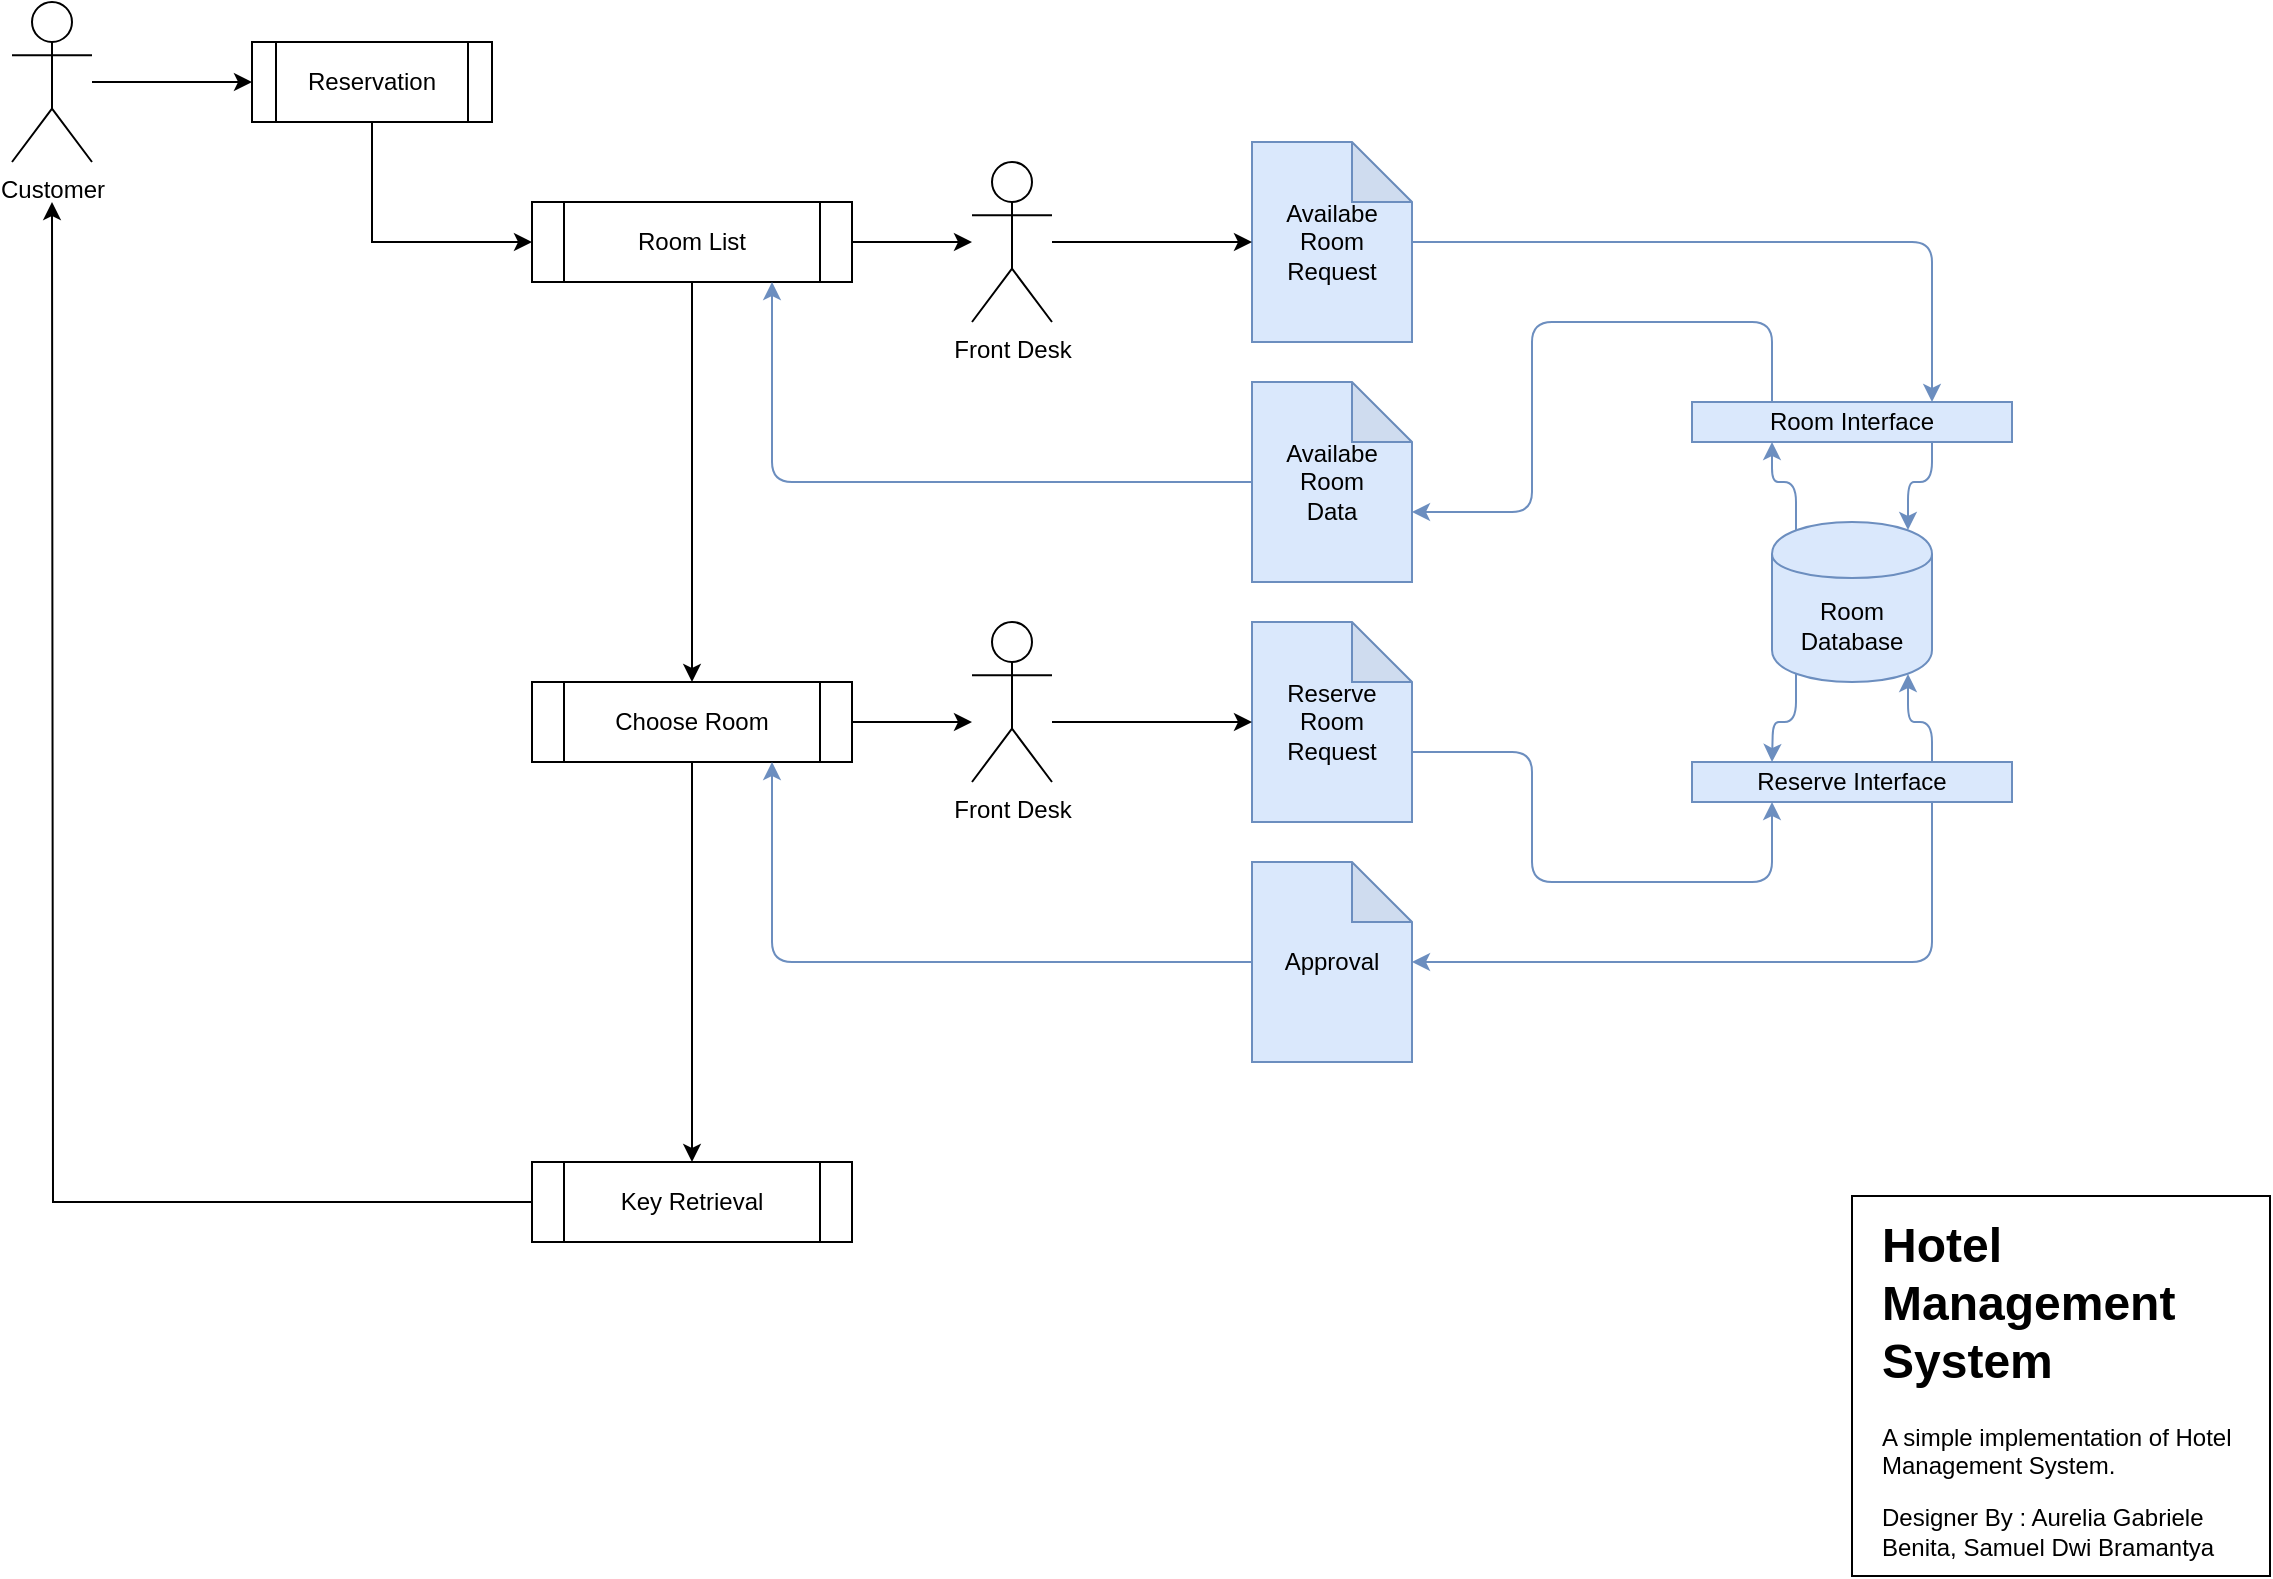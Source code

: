 <mxfile version="10.6.0" type="github"><diagram id="jy1NeAn_xUHHV-8wkCb6" name="Page-1"><mxGraphModel dx="1394" dy="906" grid="1" gridSize="10" guides="1" tooltips="1" connect="1" arrows="1" fold="1" page="1" pageScale="1" pageWidth="1169" pageHeight="827" math="0" shadow="0"><root><mxCell id="0"/><mxCell id="1" parent="0"/><mxCell id="vrOVGyuiTgQDW-pRXS24-6" value="" style="group" vertex="1" connectable="0" parent="1"><mxGeometry x="960" y="637" width="209" height="190" as="geometry"/></mxCell><mxCell id="vrOVGyuiTgQDW-pRXS24-5" value="" style="group;shadow=0;" vertex="1" connectable="0" parent="vrOVGyuiTgQDW-pRXS24-6"><mxGeometry width="209" height="190" as="geometry"/></mxCell><mxCell id="vrOVGyuiTgQDW-pRXS24-4" value="" style="rounded=0;whiteSpace=wrap;html=1;" vertex="1" parent="vrOVGyuiTgQDW-pRXS24-5"><mxGeometry width="209" height="190" as="geometry"/></mxCell><mxCell id="vrOVGyuiTgQDW-pRXS24-1" value="&lt;h1&gt;Hotel Management System &lt;br&gt;&lt;/h1&gt;&lt;p&gt;A simple implementation of Hotel Management System.&lt;/p&gt;&lt;p&gt;Designer By : Aurelia Gabriele Benita, Samuel Dwi Bramantya&lt;br&gt;&lt;/p&gt;" style="text;html=1;strokeColor=none;fillColor=none;spacing=5;spacingTop=-20;whiteSpace=wrap;overflow=hidden;rounded=0;perimeterSpacing=0;" vertex="1" parent="vrOVGyuiTgQDW-pRXS24-5"><mxGeometry x="9.5" y="5" width="190" height="180" as="geometry"/></mxCell><mxCell id="vrOVGyuiTgQDW-pRXS24-7" value="Customer" style="shape=umlActor;verticalLabelPosition=bottom;labelBackgroundColor=#ffffff;verticalAlign=top;html=1;outlineConnect=0;shadow=0;" vertex="1" parent="1"><mxGeometry x="40" y="40" width="40" height="80" as="geometry"/></mxCell><mxCell id="vrOVGyuiTgQDW-pRXS24-10" value="" style="endArrow=classic;html=1;entryX=0;entryY=0.5;entryDx=0;entryDy=0;" edge="1" parent="1" target="vrOVGyuiTgQDW-pRXS24-11"><mxGeometry width="50" height="50" relative="1" as="geometry"><mxPoint x="80" y="80" as="sourcePoint"/><mxPoint x="140" y="80" as="targetPoint"/></mxGeometry></mxCell><mxCell id="vrOVGyuiTgQDW-pRXS24-40" style="edgeStyle=orthogonalEdgeStyle;rounded=0;orthogonalLoop=1;jettySize=auto;html=1;exitX=0.5;exitY=1;exitDx=0;exitDy=0;entryX=0;entryY=0.5;entryDx=0;entryDy=0;" edge="1" parent="1" source="vrOVGyuiTgQDW-pRXS24-11" target="vrOVGyuiTgQDW-pRXS24-33"><mxGeometry relative="1" as="geometry"/></mxCell><mxCell id="vrOVGyuiTgQDW-pRXS24-11" value="Reservation" style="shape=process;whiteSpace=wrap;html=1;backgroundOutline=1;shadow=0;" vertex="1" parent="1"><mxGeometry x="160" y="60" width="120" height="40" as="geometry"/></mxCell><mxCell id="vrOVGyuiTgQDW-pRXS24-26" value="&lt;div&gt;Room&lt;/div&gt;&lt;div&gt;Database&lt;br&gt;&lt;/div&gt;" style="shape=cylinder;whiteSpace=wrap;html=1;boundedLbl=1;backgroundOutline=1;fillColor=#dae8fc;strokeColor=#6c8ebf;" vertex="1" parent="1"><mxGeometry x="920" y="300" width="80" height="80" as="geometry"/></mxCell><mxCell id="vrOVGyuiTgQDW-pRXS24-41" style="edgeStyle=orthogonalEdgeStyle;rounded=0;orthogonalLoop=1;jettySize=auto;html=1;exitX=1;exitY=0.5;exitDx=0;exitDy=0;" edge="1" parent="1" source="vrOVGyuiTgQDW-pRXS24-33"><mxGeometry relative="1" as="geometry"><mxPoint x="520" y="160" as="targetPoint"/></mxGeometry></mxCell><mxCell id="vrOVGyuiTgQDW-pRXS24-112" style="edgeStyle=orthogonalEdgeStyle;rounded=0;orthogonalLoop=1;jettySize=auto;html=1;exitX=0.5;exitY=1;exitDx=0;exitDy=0;entryX=0.5;entryY=0;entryDx=0;entryDy=0;startArrow=none;startFill=0;endArrow=classic;endFill=1;" edge="1" parent="1" source="vrOVGyuiTgQDW-pRXS24-33" target="vrOVGyuiTgQDW-pRXS24-109"><mxGeometry relative="1" as="geometry"/></mxCell><mxCell id="vrOVGyuiTgQDW-pRXS24-33" value="Room List" style="shape=process;whiteSpace=wrap;html=1;backgroundOutline=1;shadow=0;" vertex="1" parent="1"><mxGeometry x="300" y="140" width="160" height="40" as="geometry"/></mxCell><mxCell id="vrOVGyuiTgQDW-pRXS24-35" value="Front Desk" style="shape=umlActor;verticalLabelPosition=bottom;labelBackgroundColor=#ffffff;verticalAlign=top;html=1;outlineConnect=0;shadow=0;" vertex="1" parent="1"><mxGeometry x="520" y="120" width="40" height="80" as="geometry"/></mxCell><mxCell id="vrOVGyuiTgQDW-pRXS24-47" value="&lt;div&gt;Availabe&lt;/div&gt;&lt;div&gt;Room&lt;/div&gt;&lt;div&gt;Request&lt;br&gt;&lt;/div&gt;" style="shape=note;whiteSpace=wrap;html=1;backgroundOutline=1;darkOpacity=0.05;fillColor=#dae8fc;strokeColor=#6c8ebf;" vertex="1" parent="1"><mxGeometry x="660" y="110" width="80" height="100" as="geometry"/></mxCell><mxCell id="vrOVGyuiTgQDW-pRXS24-48" value="&lt;div&gt;Reserve&lt;/div&gt;&lt;div&gt;Room&lt;/div&gt;&lt;div&gt;Request&lt;br&gt;&lt;/div&gt;" style="shape=note;whiteSpace=wrap;html=1;backgroundOutline=1;darkOpacity=0.05;fillColor=#dae8fc;strokeColor=#6c8ebf;" vertex="1" parent="1"><mxGeometry x="660" y="350" width="80" height="100" as="geometry"/></mxCell><mxCell id="vrOVGyuiTgQDW-pRXS24-51" value="" style="endArrow=classic;html=1;entryX=0;entryY=0.5;entryDx=0;entryDy=0;entryPerimeter=0;edgeStyle=orthogonalEdgeStyle;" edge="1" parent="1" target="vrOVGyuiTgQDW-pRXS24-47"><mxGeometry width="50" height="50" relative="1" as="geometry"><mxPoint x="560" y="160" as="sourcePoint"/><mxPoint x="620" y="260" as="targetPoint"/><Array as="points"><mxPoint x="640" y="160"/><mxPoint x="640" y="160"/></Array></mxGeometry></mxCell><mxCell id="vrOVGyuiTgQDW-pRXS24-55" value="&lt;div&gt;Availabe&lt;/div&gt;&lt;div&gt;Room&lt;/div&gt;&lt;div&gt;Data&lt;br&gt;&lt;/div&gt;" style="shape=note;whiteSpace=wrap;html=1;backgroundOutline=1;darkOpacity=0.05;fillColor=#dae8fc;strokeColor=#6c8ebf;" vertex="1" parent="1"><mxGeometry x="660" y="230" width="80" height="100" as="geometry"/></mxCell><mxCell id="vrOVGyuiTgQDW-pRXS24-61" value="Front Desk" style="shape=umlActor;verticalLabelPosition=bottom;labelBackgroundColor=#ffffff;verticalAlign=top;html=1;outlineConnect=0;shadow=0;" vertex="1" parent="1"><mxGeometry x="520" y="350" width="40" height="80" as="geometry"/></mxCell><mxCell id="vrOVGyuiTgQDW-pRXS24-64" value="&lt;div&gt;Approval&lt;/div&gt;" style="shape=note;whiteSpace=wrap;html=1;backgroundOutline=1;darkOpacity=0.05;fillColor=#dae8fc;strokeColor=#6c8ebf;" vertex="1" parent="1"><mxGeometry x="660" y="470" width="80" height="100" as="geometry"/></mxCell><mxCell id="vrOVGyuiTgQDW-pRXS24-72" value="Reserve Interface" style="rounded=0;whiteSpace=wrap;html=1;fillColor=#dae8fc;strokeColor=#6c8ebf;" vertex="1" parent="1"><mxGeometry x="880" y="420" width="160" height="20" as="geometry"/></mxCell><mxCell id="vrOVGyuiTgQDW-pRXS24-75" value="Room Interface" style="rounded=0;whiteSpace=wrap;html=1;fillColor=#dae8fc;strokeColor=#6c8ebf;" vertex="1" parent="1"><mxGeometry x="880" y="240" width="160" height="20" as="geometry"/></mxCell><mxCell id="vrOVGyuiTgQDW-pRXS24-87" value="" style="endArrow=classic;html=1;exitX=0.15;exitY=0.95;exitDx=0;exitDy=0;exitPerimeter=0;edgeStyle=orthogonalEdgeStyle;fillColor=#dae8fc;strokeColor=#6c8ebf;" edge="1" parent="1" source="vrOVGyuiTgQDW-pRXS24-26"><mxGeometry width="50" height="50" relative="1" as="geometry"><mxPoint x="860" y="530" as="sourcePoint"/><mxPoint x="920" y="420" as="targetPoint"/></mxGeometry></mxCell><mxCell id="vrOVGyuiTgQDW-pRXS24-88" value="" style="endArrow=classic;html=1;exitX=0.75;exitY=0;exitDx=0;exitDy=0;entryX=0.85;entryY=0.95;entryDx=0;entryDy=0;entryPerimeter=0;edgeStyle=orthogonalEdgeStyle;fillColor=#dae8fc;strokeColor=#6c8ebf;" edge="1" parent="1" source="vrOVGyuiTgQDW-pRXS24-72" target="vrOVGyuiTgQDW-pRXS24-26"><mxGeometry width="50" height="50" relative="1" as="geometry"><mxPoint x="940" y="520" as="sourcePoint"/><mxPoint x="1050" y="376" as="targetPoint"/></mxGeometry></mxCell><mxCell id="vrOVGyuiTgQDW-pRXS24-89" value="" style="endArrow=classic;html=1;exitX=0.15;exitY=0.05;exitDx=0;exitDy=0;exitPerimeter=0;entryX=0.25;entryY=1;entryDx=0;entryDy=0;edgeStyle=orthogonalEdgeStyle;fillColor=#dae8fc;strokeColor=#6c8ebf;" edge="1" parent="1" source="vrOVGyuiTgQDW-pRXS24-26" target="vrOVGyuiTgQDW-pRXS24-75"><mxGeometry width="50" height="50" relative="1" as="geometry"><mxPoint x="830" y="410" as="sourcePoint"/><mxPoint x="880" y="360" as="targetPoint"/></mxGeometry></mxCell><mxCell id="vrOVGyuiTgQDW-pRXS24-90" value="" style="endArrow=classic;html=1;entryX=0.85;entryY=0.05;entryDx=0;entryDy=0;entryPerimeter=0;exitX=0.75;exitY=1;exitDx=0;exitDy=0;edgeStyle=orthogonalEdgeStyle;fillColor=#dae8fc;strokeColor=#6c8ebf;" edge="1" parent="1" source="vrOVGyuiTgQDW-pRXS24-75" target="vrOVGyuiTgQDW-pRXS24-26"><mxGeometry width="50" height="50" relative="1" as="geometry"><mxPoint x="850" y="380" as="sourcePoint"/><mxPoint x="900" y="330" as="targetPoint"/></mxGeometry></mxCell><mxCell id="vrOVGyuiTgQDW-pRXS24-95" value="" style="endArrow=classic;html=1;exitX=0.25;exitY=0;exitDx=0;exitDy=0;entryX=0;entryY=0;entryDx=80;entryDy=65;entryPerimeter=0;edgeStyle=orthogonalEdgeStyle;fillColor=#dae8fc;strokeColor=#6c8ebf;" edge="1" parent="1" source="vrOVGyuiTgQDW-pRXS24-75" target="vrOVGyuiTgQDW-pRXS24-55"><mxGeometry width="50" height="50" relative="1" as="geometry"><mxPoint x="770" y="330" as="sourcePoint"/><mxPoint x="820" y="280" as="targetPoint"/><Array as="points"><mxPoint x="920" y="200"/><mxPoint x="800" y="200"/><mxPoint x="800" y="295"/></Array></mxGeometry></mxCell><mxCell id="vrOVGyuiTgQDW-pRXS24-96" value="" style="endArrow=classic;html=1;exitX=0;exitY=0.5;exitDx=0;exitDy=0;exitPerimeter=0;entryX=0.75;entryY=1;entryDx=0;entryDy=0;edgeStyle=orthogonalEdgeStyle;fillColor=#dae8fc;strokeColor=#6c8ebf;" edge="1" parent="1" source="vrOVGyuiTgQDW-pRXS24-55" target="vrOVGyuiTgQDW-pRXS24-33"><mxGeometry width="50" height="50" relative="1" as="geometry"><mxPoint x="530" y="310" as="sourcePoint"/><mxPoint x="580" y="260" as="targetPoint"/></mxGeometry></mxCell><mxCell id="vrOVGyuiTgQDW-pRXS24-101" value="" style="endArrow=classic;html=1;entryX=0;entryY=0.5;entryDx=0;entryDy=0;entryPerimeter=0;" edge="1" parent="1" target="vrOVGyuiTgQDW-pRXS24-48"><mxGeometry width="50" height="50" relative="1" as="geometry"><mxPoint x="560" y="400" as="sourcePoint"/><mxPoint x="630" y="530" as="targetPoint"/></mxGeometry></mxCell><mxCell id="vrOVGyuiTgQDW-pRXS24-102" value="" style="endArrow=classic;html=1;entryX=0.75;entryY=0;entryDx=0;entryDy=0;edgeStyle=orthogonalEdgeStyle;fillColor=#dae8fc;strokeColor=#6c8ebf;" edge="1" parent="1" source="vrOVGyuiTgQDW-pRXS24-47" target="vrOVGyuiTgQDW-pRXS24-75"><mxGeometry width="50" height="50" relative="1" as="geometry"><mxPoint x="930" y="170" as="sourcePoint"/><mxPoint x="980" y="120" as="targetPoint"/><Array as="points"><mxPoint x="1000" y="160"/></Array></mxGeometry></mxCell><mxCell id="vrOVGyuiTgQDW-pRXS24-104" value="" style="endArrow=classic;html=1;exitX=0;exitY=0;exitDx=80;exitDy=65;exitPerimeter=0;entryX=0.25;entryY=1;entryDx=0;entryDy=0;edgeStyle=orthogonalEdgeStyle;fillColor=#dae8fc;strokeColor=#6c8ebf;" edge="1" parent="1" source="vrOVGyuiTgQDW-pRXS24-48" target="vrOVGyuiTgQDW-pRXS24-72"><mxGeometry width="50" height="50" relative="1" as="geometry"><mxPoint x="860" y="570" as="sourcePoint"/><mxPoint x="910" y="520" as="targetPoint"/><Array as="points"><mxPoint x="800" y="415"/><mxPoint x="800" y="480"/><mxPoint x="920" y="480"/></Array></mxGeometry></mxCell><mxCell id="vrOVGyuiTgQDW-pRXS24-105" value="" style="endArrow=classic;html=1;exitX=0.75;exitY=1;exitDx=0;exitDy=0;edgeStyle=orthogonalEdgeStyle;fillColor=#dae8fc;strokeColor=#6c8ebf;" edge="1" parent="1" source="vrOVGyuiTgQDW-pRXS24-72"><mxGeometry width="50" height="50" relative="1" as="geometry"><mxPoint x="840" y="560" as="sourcePoint"/><mxPoint x="740" y="520" as="targetPoint"/><Array as="points"><mxPoint x="1000" y="520"/><mxPoint x="740" y="520"/></Array></mxGeometry></mxCell><mxCell id="vrOVGyuiTgQDW-pRXS24-110" style="edgeStyle=orthogonalEdgeStyle;rounded=0;orthogonalLoop=1;jettySize=auto;html=1;exitX=1;exitY=0.5;exitDx=0;exitDy=0;startArrow=none;startFill=0;endArrow=classic;endFill=1;" edge="1" parent="1" source="vrOVGyuiTgQDW-pRXS24-109"><mxGeometry relative="1" as="geometry"><mxPoint x="520" y="400" as="targetPoint"/></mxGeometry></mxCell><mxCell id="vrOVGyuiTgQDW-pRXS24-114" style="edgeStyle=orthogonalEdgeStyle;rounded=0;orthogonalLoop=1;jettySize=auto;html=1;exitX=0.5;exitY=1;exitDx=0;exitDy=0;entryX=0.5;entryY=0;entryDx=0;entryDy=0;startArrow=none;startFill=0;endArrow=classic;endFill=1;" edge="1" parent="1" source="vrOVGyuiTgQDW-pRXS24-109" target="vrOVGyuiTgQDW-pRXS24-113"><mxGeometry relative="1" as="geometry"/></mxCell><mxCell id="vrOVGyuiTgQDW-pRXS24-109" value="Choose Room" style="shape=process;whiteSpace=wrap;html=1;backgroundOutline=1;shadow=0;" vertex="1" parent="1"><mxGeometry x="300" y="380" width="160" height="40" as="geometry"/></mxCell><mxCell id="vrOVGyuiTgQDW-pRXS24-111" value="" style="endArrow=classic;html=1;entryX=0.75;entryY=1;entryDx=0;entryDy=0;exitX=0;exitY=0.5;exitDx=0;exitDy=0;exitPerimeter=0;edgeStyle=orthogonalEdgeStyle;fillColor=#dae8fc;strokeColor=#6c8ebf;" edge="1" parent="1" source="vrOVGyuiTgQDW-pRXS24-64" target="vrOVGyuiTgQDW-pRXS24-109"><mxGeometry width="50" height="50" relative="1" as="geometry"><mxPoint x="580" y="610" as="sourcePoint"/><mxPoint x="630" y="560" as="targetPoint"/></mxGeometry></mxCell><mxCell id="vrOVGyuiTgQDW-pRXS24-115" style="edgeStyle=orthogonalEdgeStyle;rounded=0;orthogonalLoop=1;jettySize=auto;html=1;exitX=0;exitY=0.5;exitDx=0;exitDy=0;startArrow=none;startFill=0;endArrow=classic;endFill=1;" edge="1" parent="1" source="vrOVGyuiTgQDW-pRXS24-113"><mxGeometry relative="1" as="geometry"><mxPoint x="60" y="140" as="targetPoint"/></mxGeometry></mxCell><mxCell id="vrOVGyuiTgQDW-pRXS24-113" value="Key Retrieval" style="shape=process;whiteSpace=wrap;html=1;backgroundOutline=1;shadow=0;" vertex="1" parent="1"><mxGeometry x="300" y="620" width="160" height="40" as="geometry"/></mxCell></root></mxGraphModel></diagram></mxfile>